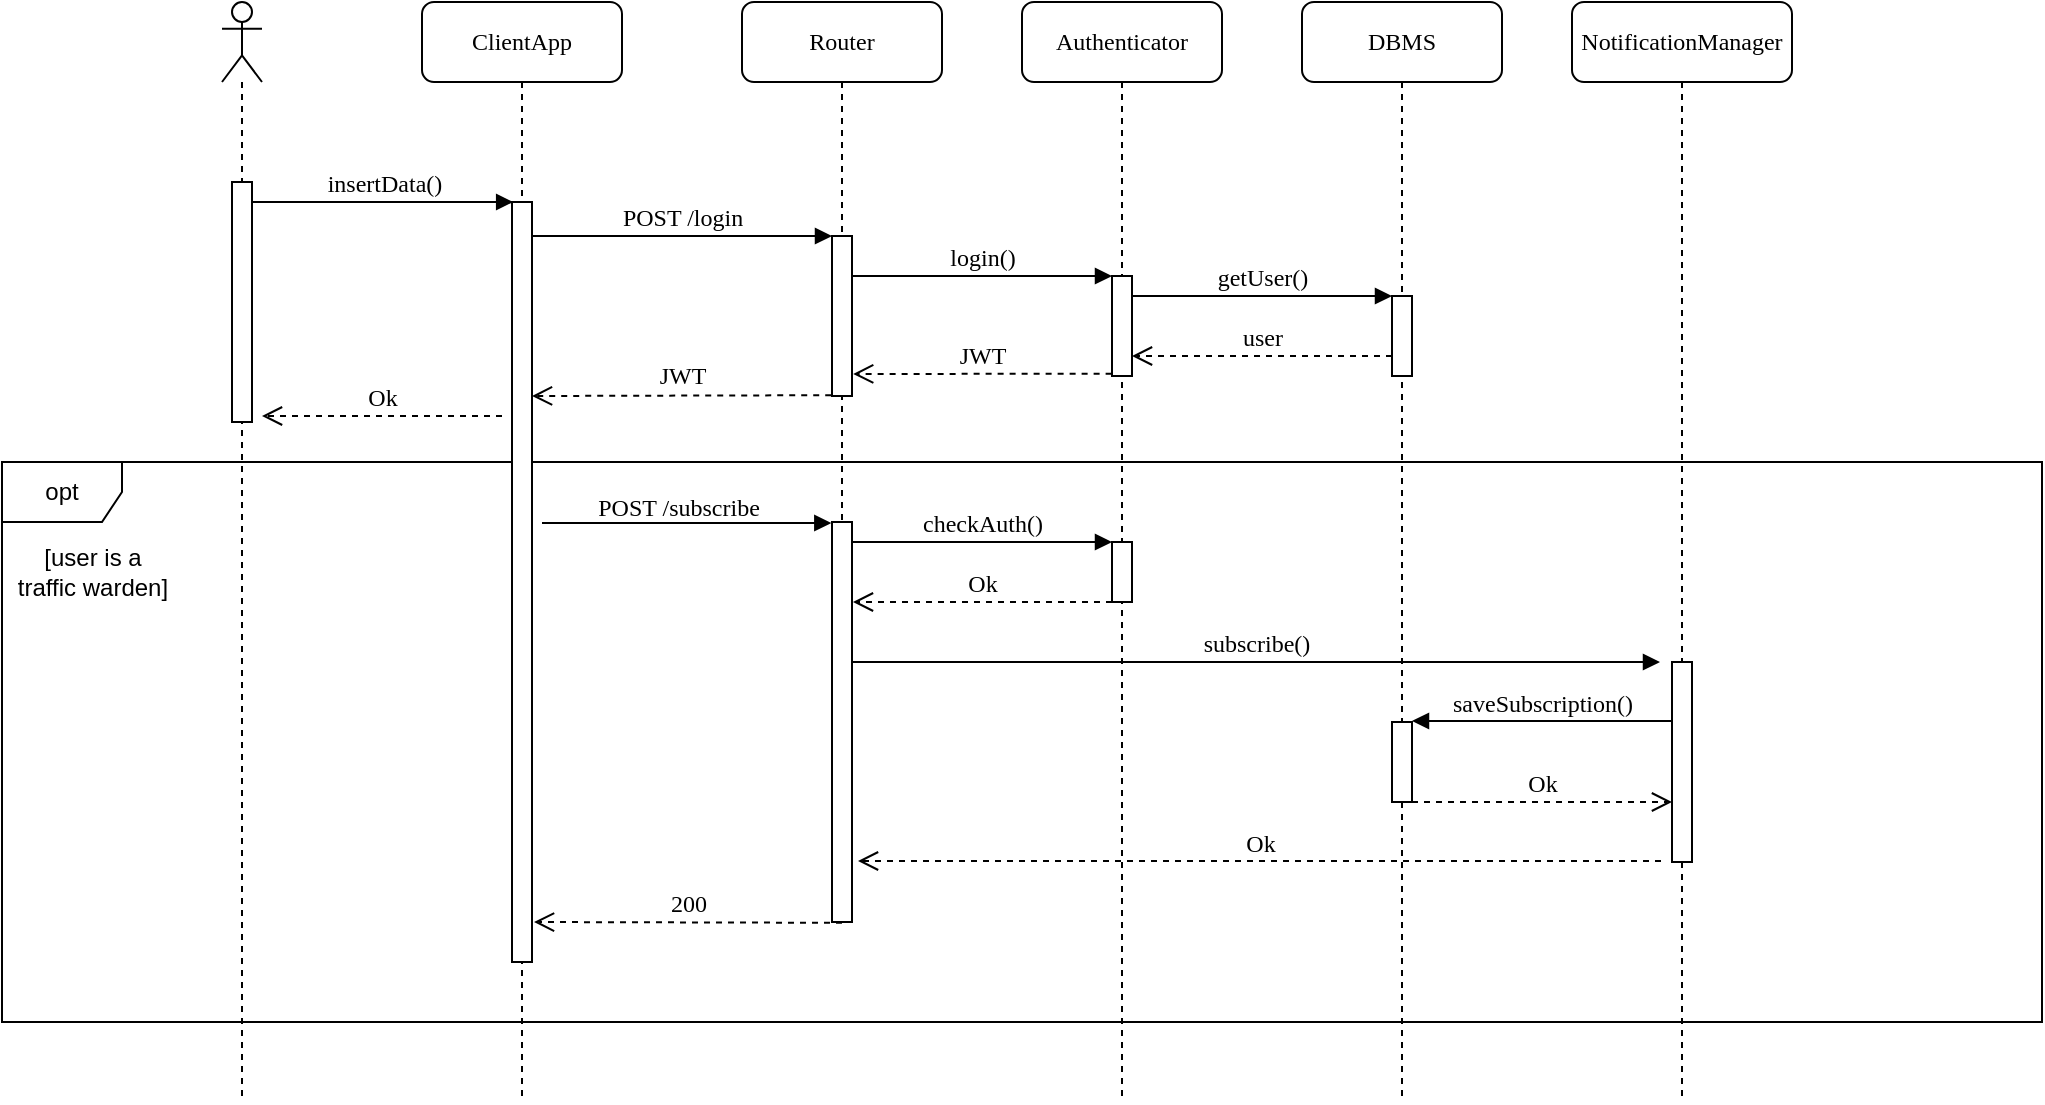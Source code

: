 <mxfile version="12.3.7" type="device" pages="1"><diagram name="Page-1" id="13e1069c-82ec-6db2-03f1-153e76fe0fe0"><mxGraphModel dx="1408" dy="1575" grid="1" gridSize="10" guides="1" tooltips="1" connect="1" arrows="1" fold="1" page="1" pageScale="1" pageWidth="1100" pageHeight="850" background="#ffffff" math="0" shadow="0"><root><mxCell id="0"/><mxCell id="1" parent="0"/><mxCell id="zzQw4_WZs1GWO2zi_8sB-62" value="opt" style="shape=umlFrame;whiteSpace=wrap;html=1;" parent="1" vertex="1"><mxGeometry x="30" y="130" width="1020" height="280" as="geometry"/></mxCell><mxCell id="7baba1c4bc27f4b0-2" value="ClientApp" style="shape=umlLifeline;perimeter=lifelinePerimeter;whiteSpace=wrap;html=1;container=1;collapsible=0;recursiveResize=0;outlineConnect=0;rounded=1;shadow=0;comic=0;labelBackgroundColor=none;strokeWidth=1;fontFamily=Verdana;fontSize=12;align=center;" parent="1" vertex="1"><mxGeometry x="240" y="-100" width="100" height="550" as="geometry"/></mxCell><mxCell id="7baba1c4bc27f4b0-10" value="" style="html=1;points=[];perimeter=orthogonalPerimeter;rounded=0;shadow=0;comic=0;labelBackgroundColor=none;strokeWidth=1;fontFamily=Verdana;fontSize=12;align=center;" parent="7baba1c4bc27f4b0-2" vertex="1"><mxGeometry x="45" y="100" width="10" height="380" as="geometry"/></mxCell><mxCell id="7baba1c4bc27f4b0-3" value="Router" style="shape=umlLifeline;perimeter=lifelinePerimeter;whiteSpace=wrap;html=1;container=1;collapsible=0;recursiveResize=0;outlineConnect=0;rounded=1;shadow=0;comic=0;labelBackgroundColor=none;strokeWidth=1;fontFamily=Verdana;fontSize=12;align=center;" parent="1" vertex="1"><mxGeometry x="400" y="-100" width="100" height="460" as="geometry"/></mxCell><mxCell id="bT3cl1ES7cigjlfiUDR8-11" value="" style="html=1;points=[];perimeter=orthogonalPerimeter;" parent="7baba1c4bc27f4b0-3" vertex="1"><mxGeometry x="45" y="260" width="10" height="200" as="geometry"/></mxCell><mxCell id="7baba1c4bc27f4b0-5" value="DBMS" style="shape=umlLifeline;perimeter=lifelinePerimeter;whiteSpace=wrap;html=1;container=1;collapsible=0;recursiveResize=0;outlineConnect=0;rounded=1;shadow=0;comic=0;labelBackgroundColor=none;strokeWidth=1;fontFamily=Verdana;fontSize=12;align=center;" parent="1" vertex="1"><mxGeometry x="680" y="-100" width="100" height="550" as="geometry"/></mxCell><mxCell id="bT3cl1ES7cigjlfiUDR8-5" value="" style="html=1;points=[];perimeter=orthogonalPerimeter;rounded=0;shadow=0;comic=0;labelBackgroundColor=none;strokeWidth=1;fontFamily=Verdana;fontSize=12;align=center;" parent="7baba1c4bc27f4b0-5" vertex="1"><mxGeometry x="45" y="360" width="10" height="40" as="geometry"/></mxCell><mxCell id="7baba1c4bc27f4b0-6" value="Authenticator" style="shape=umlLifeline;perimeter=lifelinePerimeter;whiteSpace=wrap;html=1;container=1;collapsible=0;recursiveResize=0;outlineConnect=0;rounded=1;shadow=0;comic=0;labelBackgroundColor=none;strokeWidth=1;fontFamily=Verdana;fontSize=12;align=center;" parent="1" vertex="1"><mxGeometry x="540" y="-100" width="100" height="550" as="geometry"/></mxCell><mxCell id="bT3cl1ES7cigjlfiUDR8-12" value="" style="html=1;points=[];perimeter=orthogonalPerimeter;" parent="7baba1c4bc27f4b0-6" vertex="1"><mxGeometry x="45" y="270" width="10" height="30" as="geometry"/></mxCell><mxCell id="7baba1c4bc27f4b0-16" value="" style="html=1;points=[];perimeter=orthogonalPerimeter;rounded=0;shadow=0;comic=0;labelBackgroundColor=none;strokeWidth=1;fontFamily=Verdana;fontSize=12;align=center;" parent="1" vertex="1"><mxGeometry x="585" y="37" width="10" height="50" as="geometry"/></mxCell><mxCell id="7baba1c4bc27f4b0-17" value="login()" style="html=1;verticalAlign=bottom;endArrow=block;labelBackgroundColor=none;fontFamily=Verdana;fontSize=12;edgeStyle=elbowEdgeStyle;elbow=vertical;" parent="1" source="7baba1c4bc27f4b0-13" target="7baba1c4bc27f4b0-16" edge="1"><mxGeometry relative="1" as="geometry"><mxPoint x="510" y="37" as="sourcePoint"/><Array as="points"><mxPoint x="460" y="37"/></Array></mxGeometry></mxCell><mxCell id="7baba1c4bc27f4b0-19" value="" style="html=1;points=[];perimeter=orthogonalPerimeter;rounded=0;shadow=0;comic=0;labelBackgroundColor=none;strokeWidth=1;fontFamily=Verdana;fontSize=12;align=center;" parent="1" vertex="1"><mxGeometry x="725" y="47" width="10" height="40" as="geometry"/></mxCell><mxCell id="7baba1c4bc27f4b0-20" value="getUser()" style="html=1;verticalAlign=bottom;endArrow=block;entryX=0;entryY=0;labelBackgroundColor=none;fontFamily=Verdana;fontSize=12;edgeStyle=elbowEdgeStyle;elbow=vertical;" parent="1" source="7baba1c4bc27f4b0-16" target="7baba1c4bc27f4b0-19" edge="1"><mxGeometry relative="1" as="geometry"><mxPoint x="650" y="47" as="sourcePoint"/></mxGeometry></mxCell><mxCell id="7baba1c4bc27f4b0-21" value="user" style="html=1;verticalAlign=bottom;endArrow=open;dashed=1;endSize=8;labelBackgroundColor=none;fontFamily=Verdana;fontSize=12;edgeStyle=elbowEdgeStyle;elbow=vertical;" parent="1" source="7baba1c4bc27f4b0-19" target="7baba1c4bc27f4b0-16" edge="1"><mxGeometry relative="1" as="geometry"><mxPoint x="650" y="123" as="targetPoint"/><Array as="points"><mxPoint x="670" y="77"/><mxPoint x="700" y="77"/></Array></mxGeometry></mxCell><mxCell id="7baba1c4bc27f4b0-11" value="insertData()" style="html=1;verticalAlign=bottom;endArrow=block;labelBackgroundColor=none;fontFamily=Verdana;fontSize=12;edgeStyle=elbowEdgeStyle;elbow=vertical;shadow=0;comic=0;entryX=0.058;entryY=0;entryDx=0;entryDy=0;entryPerimeter=0;" parent="1" source="7baba1c4bc27f4b0-9" target="7baba1c4bc27f4b0-10" edge="1"><mxGeometry relative="1" as="geometry"><mxPoint x="160" as="sourcePoint"/><mxPoint x="280" as="targetPoint"/><Array as="points"><mxPoint x="270"/><mxPoint x="280"/></Array></mxGeometry></mxCell><mxCell id="7baba1c4bc27f4b0-14" value="POST /login" style="html=1;verticalAlign=bottom;endArrow=block;entryX=0;entryY=0;labelBackgroundColor=none;fontFamily=Verdana;fontSize=12;edgeStyle=elbowEdgeStyle;elbow=vertical;" parent="1" target="7baba1c4bc27f4b0-13" edge="1"><mxGeometry relative="1" as="geometry"><mxPoint x="295" y="17" as="sourcePoint"/></mxGeometry></mxCell><mxCell id="1SlL1ueOV2csKyAfzmK5-1" value="" style="shape=umlLifeline;participant=umlActor;perimeter=lifelinePerimeter;whiteSpace=wrap;html=1;container=1;collapsible=0;recursiveResize=0;verticalAlign=top;spacingTop=36;labelBackgroundColor=#ffffff;outlineConnect=0;" parent="1" vertex="1"><mxGeometry x="140" y="-100" width="20" height="550" as="geometry"/></mxCell><mxCell id="7baba1c4bc27f4b0-9" value="" style="html=1;points=[];perimeter=orthogonalPerimeter;rounded=0;shadow=0;comic=0;labelBackgroundColor=none;strokeWidth=1;fontFamily=Verdana;fontSize=12;align=center;" parent="1SlL1ueOV2csKyAfzmK5-1" vertex="1"><mxGeometry x="5" y="90" width="10" height="120" as="geometry"/></mxCell><mxCell id="1SlL1ueOV2csKyAfzmK5-2" value="JWT" style="html=1;verticalAlign=bottom;endArrow=open;dashed=1;endSize=8;labelBackgroundColor=none;fontFamily=Verdana;fontSize=12;edgeStyle=elbowEdgeStyle;elbow=vertical;entryX=1.058;entryY=0.866;entryDx=0;entryDy=0;entryPerimeter=0;exitX=-0.019;exitY=0.977;exitDx=0;exitDy=0;exitPerimeter=0;" parent="1" source="7baba1c4bc27f4b0-16" target="7baba1c4bc27f4b0-13" edge="1"><mxGeometry relative="1" as="geometry"><mxPoint x="470" y="87" as="targetPoint"/><Array as="points"><mxPoint x="580" y="86"/><mxPoint x="460" y="86"/><mxPoint x="525" y="86.5"/><mxPoint x="555" y="86.5"/></Array><mxPoint x="580" y="86" as="sourcePoint"/></mxGeometry></mxCell><mxCell id="1SlL1ueOV2csKyAfzmK5-3" value="" style="html=1;verticalAlign=bottom;endArrow=open;dashed=1;endSize=8;labelBackgroundColor=none;fontFamily=Verdana;fontSize=12;edgeStyle=elbowEdgeStyle;elbow=vertical;exitX=-0.039;exitY=0.995;exitDx=0;exitDy=0;exitPerimeter=0;" parent="1" source="7baba1c4bc27f4b0-13" edge="1"><mxGeometry relative="1" as="geometry"><mxPoint x="295" y="97" as="targetPoint"/><Array as="points"><mxPoint x="310" y="97"/><mxPoint x="375" y="97.5"/><mxPoint x="405" y="97.5"/></Array><mxPoint x="440" y="97" as="sourcePoint"/></mxGeometry></mxCell><mxCell id="bT3cl1ES7cigjlfiUDR8-1" value="&lt;font face=&quot;Verdana&quot;&gt;JWT&lt;/font&gt;" style="text;html=1;align=center;verticalAlign=middle;resizable=0;points=[];;labelBackgroundColor=#ffffff;" parent="1SlL1ueOV2csKyAfzmK5-3" vertex="1" connectable="0"><mxGeometry x="0.8" y="60" relative="1" as="geometry"><mxPoint x="60" y="-70" as="offset"/></mxGeometry></mxCell><mxCell id="1SlL1ueOV2csKyAfzmK5-5" value="Ok" style="html=1;verticalAlign=bottom;endArrow=open;dashed=1;endSize=8;labelBackgroundColor=none;fontFamily=Verdana;fontSize=12;edgeStyle=elbowEdgeStyle;elbow=vertical;" parent="1" edge="1"><mxGeometry relative="1" as="geometry"><mxPoint x="160" y="107" as="targetPoint"/><Array as="points"><mxPoint x="225" y="107"/><mxPoint x="255" y="107"/></Array><mxPoint x="280" y="107" as="sourcePoint"/></mxGeometry></mxCell><mxCell id="7baba1c4bc27f4b0-13" value="" style="html=1;points=[];perimeter=orthogonalPerimeter;rounded=0;shadow=0;comic=0;labelBackgroundColor=none;strokeWidth=1;fontFamily=Verdana;fontSize=12;align=center;" parent="1" vertex="1"><mxGeometry x="445" y="17" width="10" height="80" as="geometry"/></mxCell><mxCell id="j8wvazzYa7TAVAe0LvpJ-47" value="[user is a &lt;br&gt;traffic warden]" style="text;html=1;align=center;verticalAlign=middle;resizable=0;points=[];;autosize=1;" parent="1" vertex="1"><mxGeometry x="30" y="170" width="90" height="30" as="geometry"/></mxCell><mxCell id="j8wvazzYa7TAVAe0LvpJ-49" value="NotificationManager" style="shape=umlLifeline;perimeter=lifelinePerimeter;whiteSpace=wrap;html=1;container=1;collapsible=0;recursiveResize=0;outlineConnect=0;rounded=1;shadow=0;comic=0;labelBackgroundColor=none;strokeWidth=1;fontFamily=Verdana;fontSize=12;align=center;" parent="1" vertex="1"><mxGeometry x="815" y="-100" width="110" height="550" as="geometry"/></mxCell><mxCell id="bT3cl1ES7cigjlfiUDR8-4" value="" style="html=1;points=[];perimeter=orthogonalPerimeter;" parent="j8wvazzYa7TAVAe0LvpJ-49" vertex="1"><mxGeometry x="50" y="330" width="10" height="100" as="geometry"/></mxCell><mxCell id="bT3cl1ES7cigjlfiUDR8-3" value="POST /subscribe" style="html=1;verticalAlign=bottom;endArrow=block;labelBackgroundColor=none;fontFamily=Verdana;fontSize=12;edgeStyle=elbowEdgeStyle;elbow=vertical;entryX=-0.034;entryY=0.001;entryDx=0;entryDy=0;entryPerimeter=0;" parent="1" target="bT3cl1ES7cigjlfiUDR8-11" edge="1"><mxGeometry x="-0.069" y="-1" relative="1" as="geometry"><mxPoint x="300" y="160.5" as="sourcePoint"/><mxPoint x="440" y="160" as="targetPoint"/><mxPoint as="offset"/></mxGeometry></mxCell><mxCell id="bT3cl1ES7cigjlfiUDR8-6" value="saveSubscription()" style="html=1;verticalAlign=bottom;endArrow=block;entryX=0;entryY=0;labelBackgroundColor=none;fontFamily=Verdana;fontSize=12;edgeStyle=elbowEdgeStyle;elbow=vertical;" parent="1" edge="1"><mxGeometry relative="1" as="geometry"><mxPoint x="865.276" y="259.5" as="sourcePoint"/><mxPoint x="735" y="259.5" as="targetPoint"/></mxGeometry></mxCell><mxCell id="bT3cl1ES7cigjlfiUDR8-7" value="Ok" style="html=1;verticalAlign=bottom;endArrow=open;dashed=1;endSize=8;labelBackgroundColor=none;fontFamily=Verdana;fontSize=12;edgeStyle=elbowEdgeStyle;elbow=vertical;" parent="1" edge="1"><mxGeometry relative="1" as="geometry"><mxPoint x="865.0" y="300" as="targetPoint"/><Array as="points"><mxPoint x="840" y="300"/><mxPoint x="810" y="300"/></Array><mxPoint x="735.0" y="300" as="sourcePoint"/></mxGeometry></mxCell><mxCell id="bT3cl1ES7cigjlfiUDR8-13" value="checkAuth()" style="html=1;verticalAlign=bottom;endArrow=block;labelBackgroundColor=none;fontFamily=Verdana;fontSize=12;edgeStyle=elbowEdgeStyle;elbow=vertical;" parent="1" edge="1"><mxGeometry relative="1" as="geometry"><mxPoint x="455" y="170" as="sourcePoint"/><Array as="points"><mxPoint x="460" y="170"/></Array><mxPoint x="585" y="170" as="targetPoint"/></mxGeometry></mxCell><mxCell id="bT3cl1ES7cigjlfiUDR8-14" value="Ok" style="html=1;verticalAlign=bottom;endArrow=open;dashed=1;endSize=8;labelBackgroundColor=none;fontFamily=Verdana;fontSize=12;edgeStyle=elbowEdgeStyle;elbow=vertical;entryX=1.058;entryY=0.866;entryDx=0;entryDy=0;entryPerimeter=0;exitX=-0.019;exitY=0.977;exitDx=0;exitDy=0;exitPerimeter=0;" parent="1" edge="1"><mxGeometry relative="1" as="geometry"><mxPoint x="455.476" y="200.429" as="targetPoint"/><Array as="points"><mxPoint x="580" y="200"/><mxPoint x="460" y="200"/><mxPoint x="525" y="200.5"/><mxPoint x="555" y="200.5"/></Array><mxPoint x="585" y="199.952" as="sourcePoint"/></mxGeometry></mxCell><mxCell id="bT3cl1ES7cigjlfiUDR8-16" value="subscribe()" style="html=1;verticalAlign=bottom;endArrow=block;labelBackgroundColor=none;fontFamily=Verdana;fontSize=12;edgeStyle=elbowEdgeStyle;elbow=vertical;" parent="1" edge="1"><mxGeometry relative="1" as="geometry"><mxPoint x="455" y="230" as="sourcePoint"/><Array as="points"><mxPoint x="460" y="230"/></Array><mxPoint x="859" y="230" as="targetPoint"/></mxGeometry></mxCell><mxCell id="bT3cl1ES7cigjlfiUDR8-17" value="Ok" style="html=1;verticalAlign=bottom;endArrow=open;dashed=1;endSize=8;labelBackgroundColor=none;fontFamily=Verdana;fontSize=12;edgeStyle=elbowEdgeStyle;elbow=vertical;exitX=-0.019;exitY=0.977;exitDx=0;exitDy=0;exitPerimeter=0;" parent="1" edge="1"><mxGeometry relative="1" as="geometry"><mxPoint x="458" y="330" as="targetPoint"/><Array as="points"><mxPoint x="854.5" y="329.5"/><mxPoint x="734.5" y="329.5"/><mxPoint x="799.5" y="330"/><mxPoint x="829.5" y="330"/></Array><mxPoint x="859.5" y="329.452" as="sourcePoint"/></mxGeometry></mxCell><mxCell id="bT3cl1ES7cigjlfiUDR8-23" value="200" style="html=1;verticalAlign=bottom;endArrow=open;dashed=1;endSize=8;labelBackgroundColor=none;fontFamily=Verdana;fontSize=12;edgeStyle=elbowEdgeStyle;elbow=vertical;exitX=0.5;exitY=1.002;exitDx=0;exitDy=0;exitPerimeter=0;" parent="1" source="bT3cl1ES7cigjlfiUDR8-11" edge="1"><mxGeometry relative="1" as="geometry"><mxPoint x="296" y="360" as="targetPoint"/><Array as="points"><mxPoint x="430" y="360"/><mxPoint x="310" y="360"/><mxPoint x="375" y="360.5"/><mxPoint x="405" y="360.5"/></Array><mxPoint x="435" y="359.952" as="sourcePoint"/></mxGeometry></mxCell></root></mxGraphModel></diagram></mxfile>